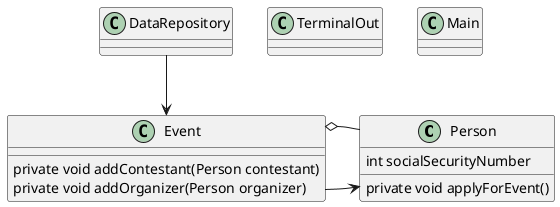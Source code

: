 @startuml

'classes and interfaces
'--------------------------------------------------------

class Person {

    int socialSecurityNumber

    private void applyForEvent()

}



class Event {

    private void addContestant(Person contestant)
    private void addOrganizer(Person organizer)

}

class DataRepository

class TerminalOut

class Main


'interactions
'-------------------------------------------------------
top to bottom direction

Event -right-> Person
Event o-- Person
DataRepository --> Event

@enduml
